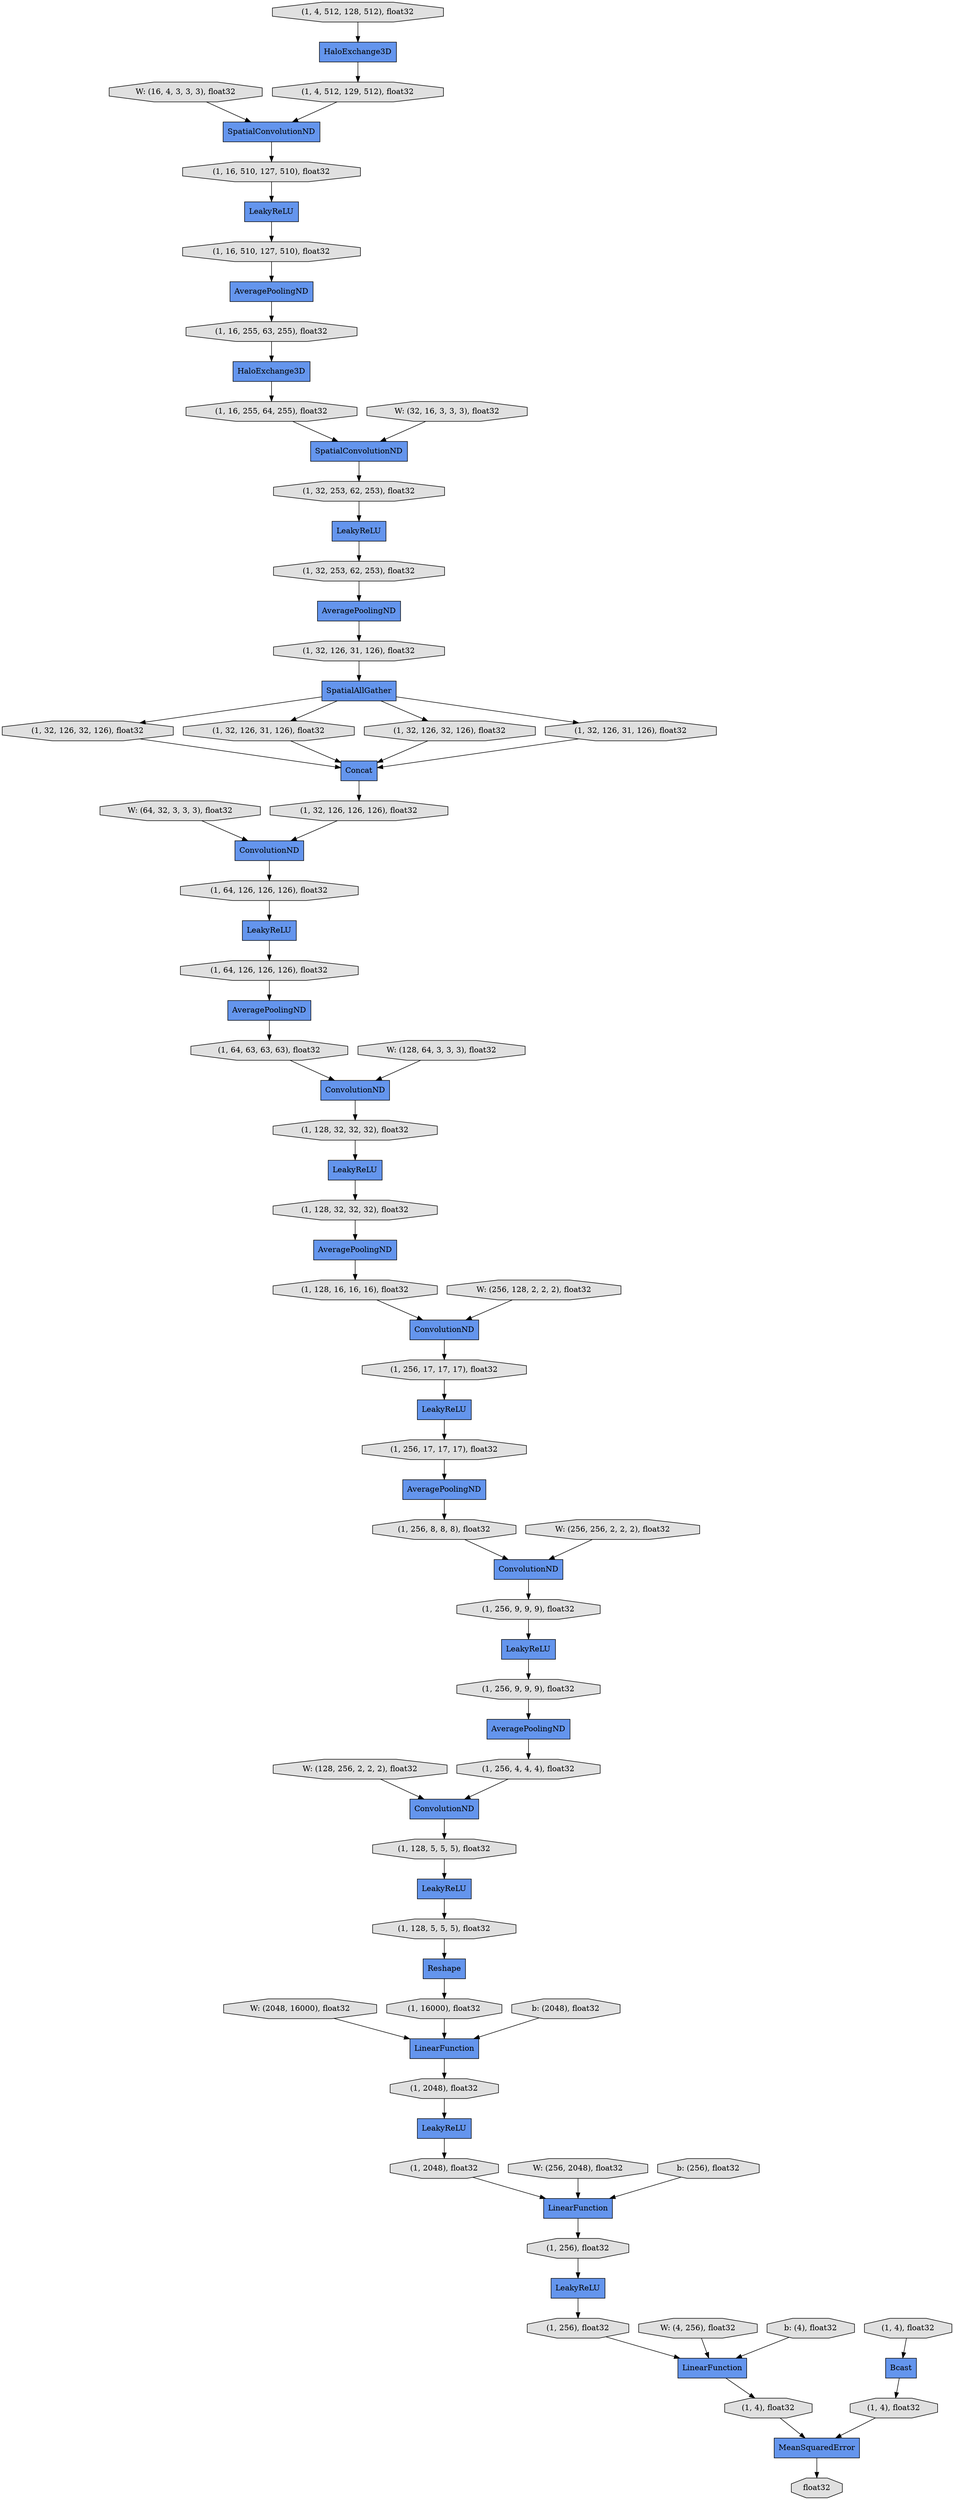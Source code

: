 digraph graphname{rankdir=TB;47047607984464 [label="W: (2048, 16000), float32",shape="octagon",fillcolor="#E0E0E0",style="filled"];47047797907920 [label="(1, 128, 5, 5, 5), float32",shape="octagon",fillcolor="#E0E0E0",style="filled"];47047797908176 [label="LeakyReLU",shape="record",fillcolor="#6495ED",style="filled"];47047797908240 [label="(1, 128, 5, 5, 5), float32",shape="octagon",fillcolor="#E0E0E0",style="filled"];47047607985104 [label="W: (256, 2048), float32",shape="octagon",fillcolor="#E0E0E0",style="filled"];47047797908624 [label="LinearFunction",shape="record",fillcolor="#6495ED",style="filled"];47047607985424 [label="b: (256), float32",shape="octagon",fillcolor="#E0E0E0",style="filled"];47047537411344 [label="AveragePoolingND",shape="record",fillcolor="#6495ED",style="filled"];47047607985744 [label="W: (4, 256), float32",shape="octagon",fillcolor="#E0E0E0",style="filled"];47047797909136 [label="(1, 16000), float32",shape="octagon",fillcolor="#E0E0E0",style="filled"];47047607986064 [label="b: (4), float32",shape="octagon",fillcolor="#E0E0E0",style="filled"];47047797909392 [label="(1, 2048), float32",shape="octagon",fillcolor="#E0E0E0",style="filled"];47047797909648 [label="(1, 2048), float32",shape="octagon",fillcolor="#E0E0E0",style="filled"];47047797909840 [label="LinearFunction",shape="record",fillcolor="#6495ED",style="filled"];47047797910224 [label="(1, 256), float32",shape="octagon",fillcolor="#E0E0E0",style="filled"];47047797910288 [label="MeanSquaredError",shape="record",fillcolor="#6495ED",style="filled"];47047797910416 [label="(1, 256), float32",shape="octagon",fillcolor="#E0E0E0",style="filled"];47047797910992 [label="(1, 4), float32",shape="octagon",fillcolor="#E0E0E0",style="filled"];47047797911056 [label="float32",shape="octagon",fillcolor="#E0E0E0",style="filled"];47047797887184 [label="(1, 64, 126, 126, 126), float32",shape="octagon",fillcolor="#E0E0E0",style="filled"];47047797731664 [label="(1, 4), float32",shape="octagon",fillcolor="#E0E0E0",style="filled"];47047537570128 [label="SpatialConvolutionND",shape="record",fillcolor="#6495ED",style="filled"];47047797838288 [label="(1, 16, 255, 64, 255), float32",shape="octagon",fillcolor="#E0E0E0",style="filled"];47047797731856 [label="SpatialAllGather",shape="record",fillcolor="#6495ED",style="filled"];47047797731920 [label="Reshape",shape="record",fillcolor="#6495ED",style="filled"];47047797887568 [label="(1, 64, 63, 63, 63), float32",shape="octagon",fillcolor="#E0E0E0",style="filled"];47047607865936 [label="LeakyReLU",shape="record",fillcolor="#6495ED",style="filled"];47047797838608 [label="Concat",shape="record",fillcolor="#6495ED",style="filled"];47047797887952 [label="ConvolutionND",shape="record",fillcolor="#6495ED",style="filled"];47047797838800 [label="(1, 32, 253, 62, 253), float32",shape="octagon",fillcolor="#E0E0E0",style="filled"];47047797888016 [label="(1, 128, 32, 32, 32), float32",shape="octagon",fillcolor="#E0E0E0",style="filled"];47047607866512 [label="W: (32, 16, 3, 3, 3), float32",shape="octagon",fillcolor="#E0E0E0",style="filled"];47047797839056 [label="AveragePoolingND",shape="record",fillcolor="#6495ED",style="filled"];47047797888272 [label="LeakyReLU",shape="record",fillcolor="#6495ED",style="filled"];47047797839120 [label="(1, 32, 253, 62, 253), float32",shape="octagon",fillcolor="#E0E0E0",style="filled"];47047607866704 [label="b: (2048), float32",shape="octagon",fillcolor="#E0E0E0",style="filled"];47047797888336 [label="(1, 128, 32, 32, 32), float32",shape="octagon",fillcolor="#E0E0E0",style="filled"];47047797839376 [label="LeakyReLU",shape="record",fillcolor="#6495ED",style="filled"];47047797839440 [label="(1, 32, 126, 31, 126), float32",shape="octagon",fillcolor="#E0E0E0",style="filled"];47047797888656 [label="AveragePoolingND",shape="record",fillcolor="#6495ED",style="filled"];47047797733008 [label="(1, 4, 512, 128, 512), float32",shape="octagon",fillcolor="#E0E0E0",style="filled"];47047797888720 [label="(1, 128, 16, 16, 16), float32",shape="octagon",fillcolor="#E0E0E0",style="filled"];47047797733072 [label="Bcast",shape="record",fillcolor="#6495ED",style="filled"];47047797839632 [label="ConvolutionND",shape="record",fillcolor="#6495ED",style="filled"];47047797888848 [label="ConvolutionND",shape="record",fillcolor="#6495ED",style="filled"];47047797733200 [label="(1, 16, 510, 127, 510), float32",shape="octagon",fillcolor="#E0E0E0",style="filled"];47047607867280 [label="W: (16, 4, 3, 3, 3), float32",shape="octagon",fillcolor="#E0E0E0",style="filled"];47047797733264 [label="(1, 4), float32",shape="octagon",fillcolor="#E0E0E0",style="filled"];47047797839888 [label="(1, 32, 126, 32, 126), float32",shape="octagon",fillcolor="#E0E0E0",style="filled"];47047797889168 [label="(1, 256, 17, 17, 17), float32",shape="octagon",fillcolor="#E0E0E0",style="filled"];47047797840144 [label="(1, 32, 126, 31, 126), float32",shape="octagon",fillcolor="#E0E0E0",style="filled"];47047797889424 [label="LeakyReLU",shape="record",fillcolor="#6495ED",style="filled"];47047607867792 [label="W: (64, 32, 3, 3, 3), float32",shape="octagon",fillcolor="#E0E0E0",style="filled"];47047797733776 [label="(1, 4, 512, 129, 512), float32",shape="octagon",fillcolor="#E0E0E0",style="filled"];47047797889488 [label="(1, 256, 17, 17, 17), float32",shape="octagon",fillcolor="#E0E0E0",style="filled"];47047797733840 [label="AveragePoolingND",shape="record",fillcolor="#6495ED",style="filled"];47047797734032 [label="SpatialConvolutionND",shape="record",fillcolor="#6495ED",style="filled"];47047797840592 [label="LinearFunction",shape="record",fillcolor="#6495ED",style="filled"];47047797889808 [label="AveragePoolingND",shape="record",fillcolor="#6495ED",style="filled"];47047607868176 [label="W: (128, 64, 3, 3, 3), float32",shape="octagon",fillcolor="#E0E0E0",style="filled"];47047797889872 [label="(1, 256, 8, 8, 8), float32",shape="octagon",fillcolor="#E0E0E0",style="filled"];47047797890000 [label="ConvolutionND",shape="record",fillcolor="#6495ED",style="filled"];47047797840912 [label="(1, 32, 126, 32, 126), float32",shape="octagon",fillcolor="#E0E0E0",style="filled"];47047607868560 [label="W: (256, 128, 2, 2, 2), float32",shape="octagon",fillcolor="#E0E0E0",style="filled"];47047797890960 [label="LeakyReLU",shape="record",fillcolor="#6495ED",style="filled"];47047797890320 [label="(1, 256, 9, 9, 9), float32",shape="octagon",fillcolor="#E0E0E0",style="filled"];47047797841168 [label="(1, 32, 126, 31, 126), float32",shape="octagon",fillcolor="#E0E0E0",style="filled"];47047797734672 [label="HaloExchange3D",shape="record",fillcolor="#6495ED",style="filled"];47047545912656 [label="HaloExchange3D",shape="record",fillcolor="#6495ED",style="filled"];47047797841296 [label="AveragePoolingND",shape="record",fillcolor="#6495ED",style="filled"];47047797841360 [label="LeakyReLU",shape="record",fillcolor="#6495ED",style="filled"];47047797734928 [label="(1, 16, 510, 127, 510), float32",shape="octagon",fillcolor="#E0E0E0",style="filled"];47047797890576 [label="LeakyReLU",shape="record",fillcolor="#6495ED",style="filled"];47047607868944 [label="W: (256, 256, 2, 2, 2), float32",shape="octagon",fillcolor="#E0E0E0",style="filled"];47047797841424 [label="(1, 32, 126, 126, 126), float32",shape="octagon",fillcolor="#E0E0E0",style="filled"];47047797890640 [label="(1, 256, 9, 9, 9), float32",shape="octagon",fillcolor="#E0E0E0",style="filled"];47047797735056 [label="LeakyReLU",shape="record",fillcolor="#6495ED",style="filled"];47047797735120 [label="(1, 16, 255, 63, 255), float32",shape="octagon",fillcolor="#E0E0E0",style="filled"];47047797841680 [label="ConvolutionND",shape="record",fillcolor="#6495ED",style="filled"];47047797841744 [label="(1, 64, 126, 126, 126), float32",shape="octagon",fillcolor="#E0E0E0",style="filled"];47047607869328 [label="W: (128, 256, 2, 2, 2), float32",shape="octagon",fillcolor="#E0E0E0",style="filled"];47047797891024 [label="(1, 256, 4, 4, 4), float32",shape="octagon",fillcolor="#E0E0E0",style="filled"];47047797731920 -> 47047797909136;47047797838800 -> 47047797735056;47047797909392 -> 47047797890960;47047797734032 -> 47047797838800;47047797888016 -> 47047797841360;47047797909136 -> 47047797840592;47047545912656 -> 47047797733776;47047797889488 -> 47047797888656;47047797840912 -> 47047797838608;47047607986064 -> 47047797909840;47047797908624 -> 47047797910224;47047607868944 -> 47047797888848;47047797888272 -> 47047797889488;47047797839120 -> 47047797733840;47047797734672 -> 47047797838288;47047797890320 -> 47047797889424;47047797890960 -> 47047797909648;47047797840592 -> 47047797909392;47047797888656 -> 47047797889872;47047797838288 -> 47047797734032;47047797841680 -> 47047797888016;47047797731856 -> 47047797841168;47047607868560 -> 47047797887952;47047797889168 -> 47047797888272;47047797888720 -> 47047797887952;47047797733200 -> 47047607865936;47047797910416 -> 47047797909840;47047797890000 -> 47047797907920;47047607867792 -> 47047797839632;47047607865936 -> 47047797734928;47047797888336 -> 47047797839056;47047797731856 -> 47047797840912;47047797733840 -> 47047797839440;47047797889424 -> 47047797890640;47047797841296 -> 47047797887568;47047797909840 -> 47047797910992;47047537411344 -> 47047797735120;47047797889872 -> 47047797888848;47047797887568 -> 47047797841680;47047797733008 -> 47047545912656;47047797841360 -> 47047797888336;47047797840144 -> 47047797838608;47047797910992 -> 47047797910288;47047797891024 -> 47047797890000;47047607866704 -> 47047797840592;47047797733072 -> 47047797731664;47047797908240 -> 47047797731920;47047797907920 -> 47047797890576;47047797731664 -> 47047797910288;47047797841168 -> 47047797838608;47047797839056 -> 47047797888720;47047797908176 -> 47047797910416;47047797887952 -> 47047797889168;47047797839376 -> 47047797887184;47047797841744 -> 47047797839376;47047797909648 -> 47047797908624;47047797734928 -> 47047537411344;47047797735120 -> 47047797734672;47047797733264 -> 47047797733072;47047607985744 -> 47047797909840;47047607869328 -> 47047797890000;47047797838608 -> 47047797841424;47047797735056 -> 47047797839120;47047607985424 -> 47047797908624;47047537570128 -> 47047797733200;47047797910224 -> 47047797908176;47047797889808 -> 47047797891024;47047797890576 -> 47047797908240;47047797888848 -> 47047797890320;47047797839440 -> 47047797731856;47047797731856 -> 47047797840144;47047797839632 -> 47047797841744;47047607867280 -> 47047537570128;47047607984464 -> 47047797840592;47047797890640 -> 47047797889808;47047797910288 -> 47047797911056;47047797841424 -> 47047797839632;47047607866512 -> 47047797734032;47047797733776 -> 47047537570128;47047797731856 -> 47047797839888;47047607985104 -> 47047797908624;47047797887184 -> 47047797841296;47047797839888 -> 47047797838608;47047607868176 -> 47047797841680;}